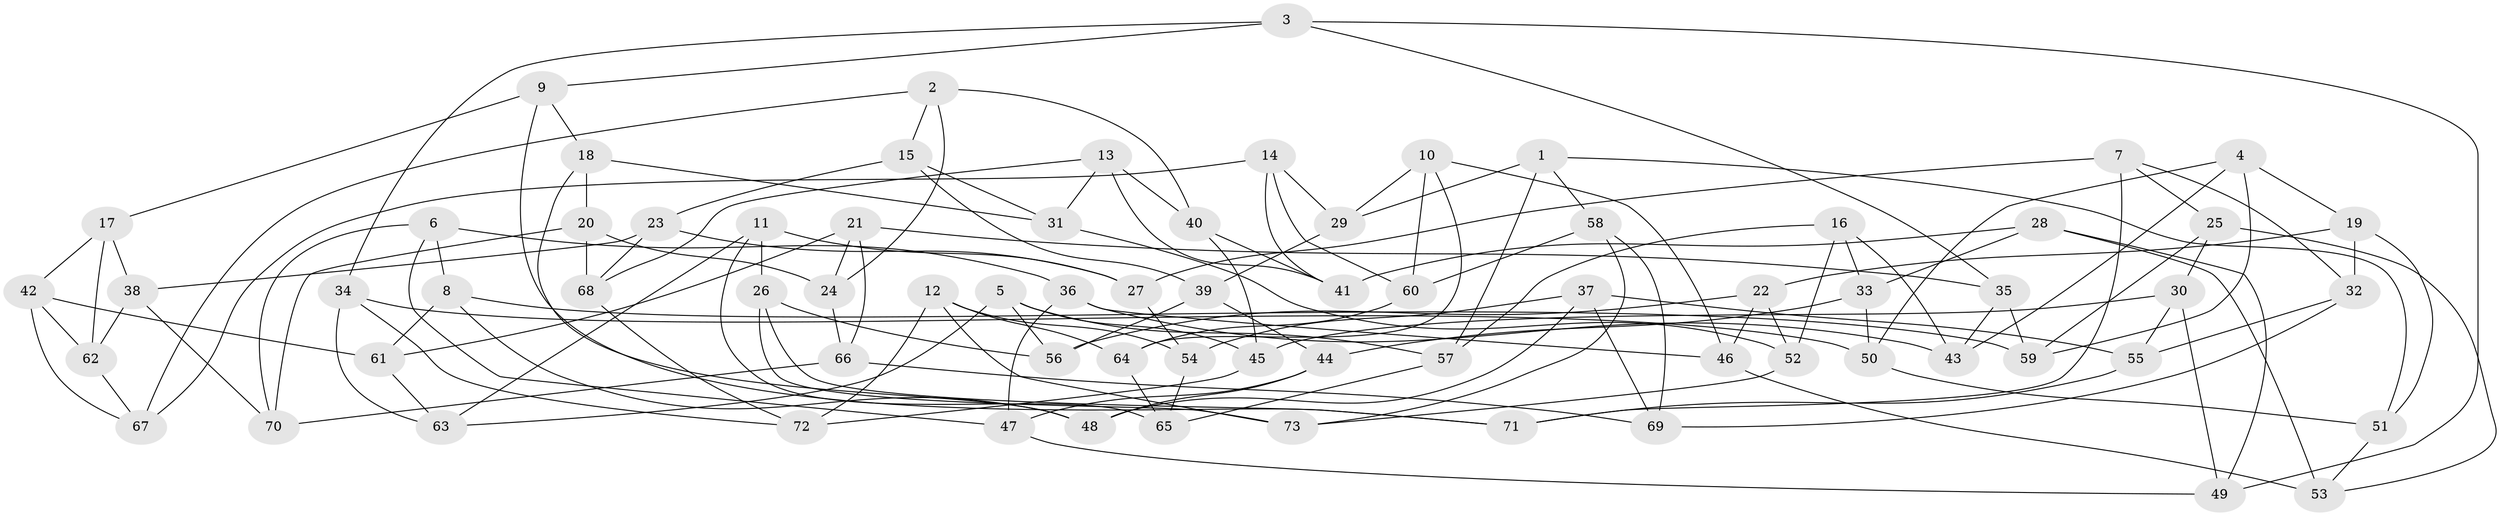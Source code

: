 // Generated by graph-tools (version 1.1) at 2025/03/03/09/25 03:03:02]
// undirected, 73 vertices, 146 edges
graph export_dot {
graph [start="1"]
  node [color=gray90,style=filled];
  1;
  2;
  3;
  4;
  5;
  6;
  7;
  8;
  9;
  10;
  11;
  12;
  13;
  14;
  15;
  16;
  17;
  18;
  19;
  20;
  21;
  22;
  23;
  24;
  25;
  26;
  27;
  28;
  29;
  30;
  31;
  32;
  33;
  34;
  35;
  36;
  37;
  38;
  39;
  40;
  41;
  42;
  43;
  44;
  45;
  46;
  47;
  48;
  49;
  50;
  51;
  52;
  53;
  54;
  55;
  56;
  57;
  58;
  59;
  60;
  61;
  62;
  63;
  64;
  65;
  66;
  67;
  68;
  69;
  70;
  71;
  72;
  73;
  1 -- 51;
  1 -- 29;
  1 -- 57;
  1 -- 58;
  2 -- 67;
  2 -- 15;
  2 -- 24;
  2 -- 40;
  3 -- 9;
  3 -- 35;
  3 -- 34;
  3 -- 49;
  4 -- 50;
  4 -- 19;
  4 -- 59;
  4 -- 43;
  5 -- 56;
  5 -- 57;
  5 -- 45;
  5 -- 63;
  6 -- 70;
  6 -- 8;
  6 -- 47;
  6 -- 36;
  7 -- 27;
  7 -- 25;
  7 -- 71;
  7 -- 32;
  8 -- 48;
  8 -- 59;
  8 -- 61;
  9 -- 17;
  9 -- 71;
  9 -- 18;
  10 -- 60;
  10 -- 64;
  10 -- 46;
  10 -- 29;
  11 -- 26;
  11 -- 65;
  11 -- 63;
  11 -- 27;
  12 -- 54;
  12 -- 64;
  12 -- 73;
  12 -- 72;
  13 -- 40;
  13 -- 68;
  13 -- 31;
  13 -- 41;
  14 -- 60;
  14 -- 41;
  14 -- 29;
  14 -- 67;
  15 -- 31;
  15 -- 39;
  15 -- 23;
  16 -- 33;
  16 -- 52;
  16 -- 57;
  16 -- 43;
  17 -- 62;
  17 -- 42;
  17 -- 38;
  18 -- 48;
  18 -- 20;
  18 -- 31;
  19 -- 32;
  19 -- 51;
  19 -- 22;
  20 -- 24;
  20 -- 68;
  20 -- 70;
  21 -- 35;
  21 -- 66;
  21 -- 61;
  21 -- 24;
  22 -- 56;
  22 -- 46;
  22 -- 52;
  23 -- 38;
  23 -- 68;
  23 -- 27;
  24 -- 66;
  25 -- 59;
  25 -- 53;
  25 -- 30;
  26 -- 73;
  26 -- 71;
  26 -- 56;
  27 -- 54;
  28 -- 33;
  28 -- 41;
  28 -- 49;
  28 -- 53;
  29 -- 39;
  30 -- 45;
  30 -- 49;
  30 -- 55;
  31 -- 52;
  32 -- 69;
  32 -- 55;
  33 -- 44;
  33 -- 50;
  34 -- 63;
  34 -- 50;
  34 -- 72;
  35 -- 43;
  35 -- 59;
  36 -- 47;
  36 -- 43;
  36 -- 46;
  37 -- 54;
  37 -- 69;
  37 -- 55;
  37 -- 48;
  38 -- 62;
  38 -- 70;
  39 -- 44;
  39 -- 56;
  40 -- 45;
  40 -- 41;
  42 -- 67;
  42 -- 62;
  42 -- 61;
  44 -- 47;
  44 -- 48;
  45 -- 72;
  46 -- 53;
  47 -- 49;
  50 -- 51;
  51 -- 53;
  52 -- 73;
  54 -- 65;
  55 -- 71;
  57 -- 65;
  58 -- 69;
  58 -- 73;
  58 -- 60;
  60 -- 64;
  61 -- 63;
  62 -- 67;
  64 -- 65;
  66 -- 70;
  66 -- 69;
  68 -- 72;
}
